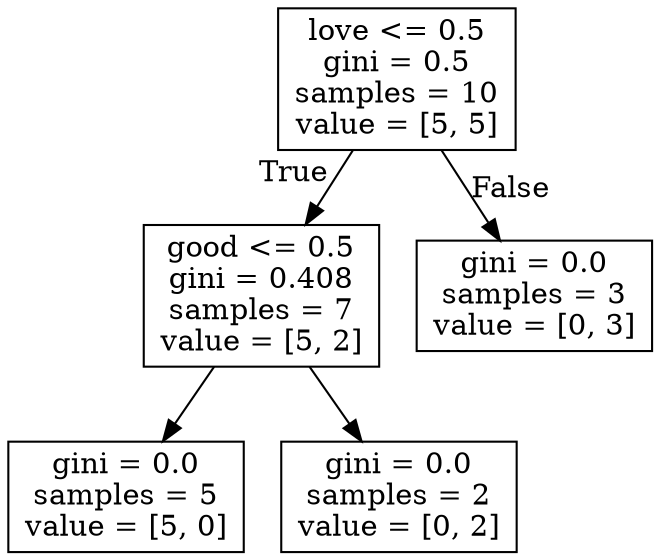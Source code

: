 digraph Tree {
node [shape=box] ;
0 [label="love <= 0.5\ngini = 0.5\nsamples = 10\nvalue = [5, 5]"] ;
1 [label="good <= 0.5\ngini = 0.408\nsamples = 7\nvalue = [5, 2]"] ;
0 -> 1 [labeldistance=2.5, labelangle=45, headlabel="True"] ;
2 [label="gini = 0.0\nsamples = 5\nvalue = [5, 0]"] ;
1 -> 2 ;
3 [label="gini = 0.0\nsamples = 2\nvalue = [0, 2]"] ;
1 -> 3 ;
4 [label="gini = 0.0\nsamples = 3\nvalue = [0, 3]"] ;
0 -> 4 [labeldistance=2.5, labelangle=-45, headlabel="False"] ;
}